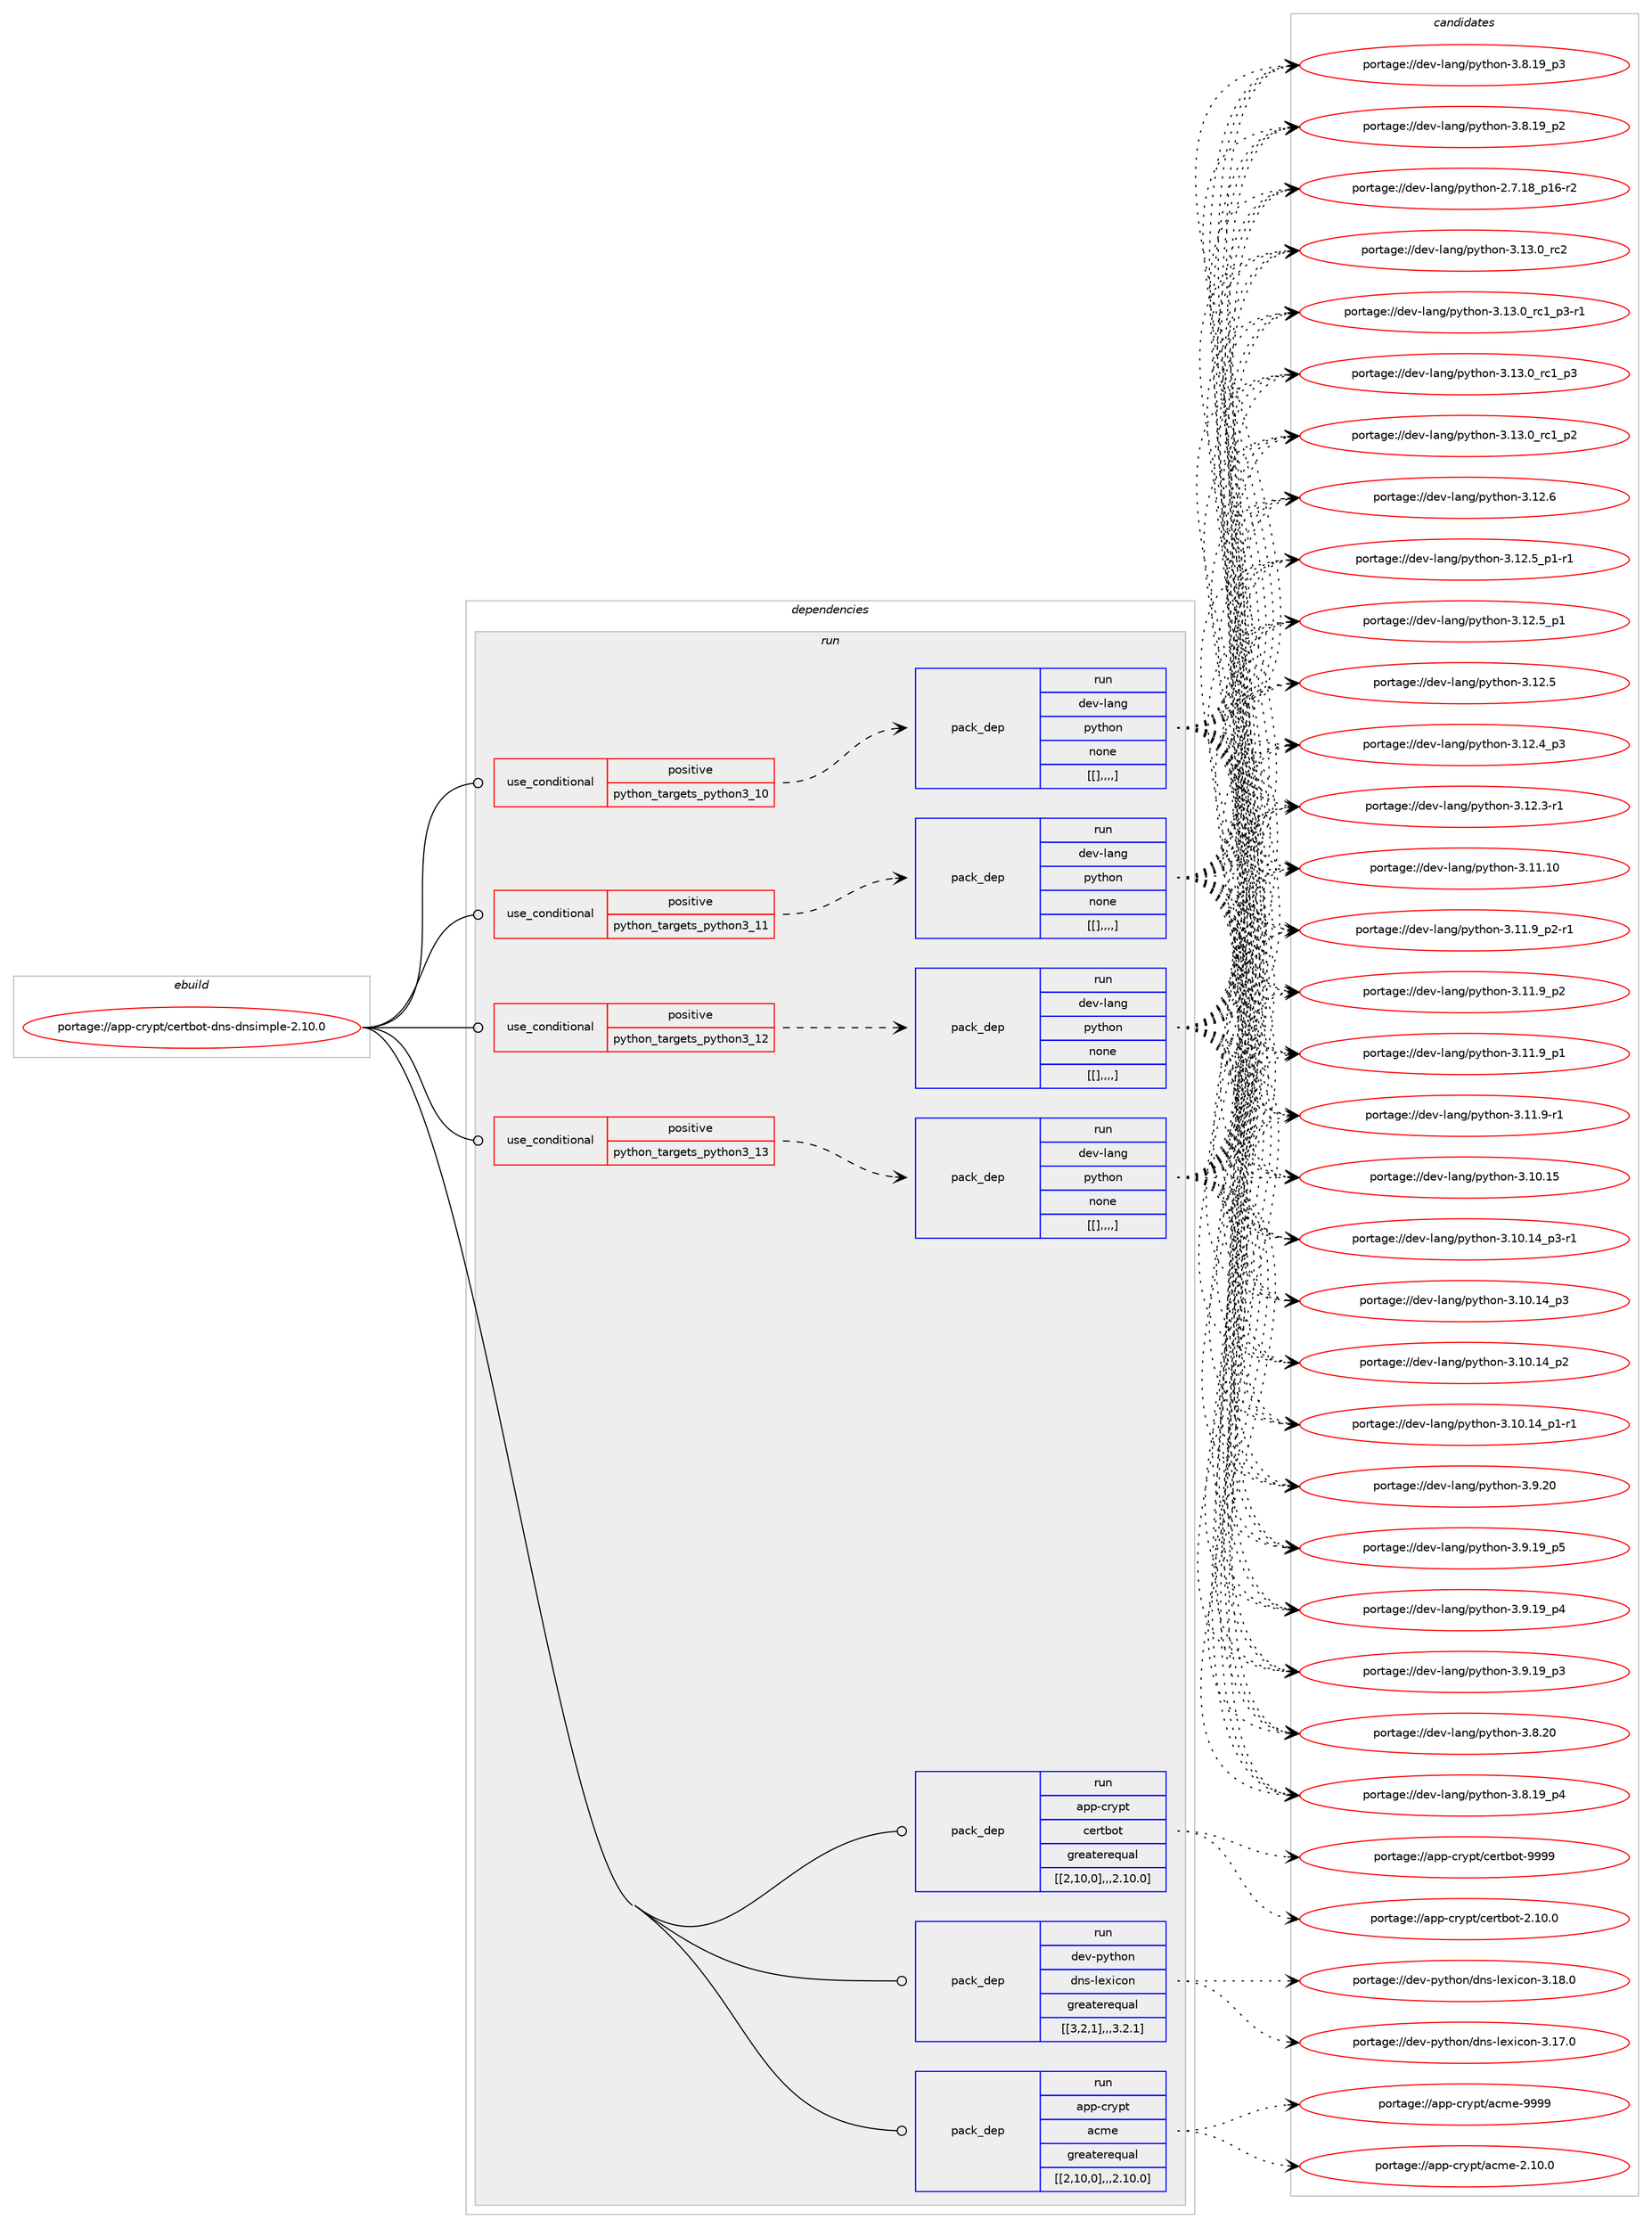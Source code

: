 digraph prolog {

# *************
# Graph options
# *************

newrank=true;
concentrate=true;
compound=true;
graph [rankdir=LR,fontname=Helvetica,fontsize=10,ranksep=1.5];#, ranksep=2.5, nodesep=0.2];
edge  [arrowhead=vee];
node  [fontname=Helvetica,fontsize=10];

# **********
# The ebuild
# **********

subgraph cluster_leftcol {
color=gray;
label=<<i>ebuild</i>>;
id [label="portage://app-crypt/certbot-dns-dnsimple-2.10.0", color=red, width=4, href="../app-crypt/certbot-dns-dnsimple-2.10.0.svg"];
}

# ****************
# The dependencies
# ****************

subgraph cluster_midcol {
color=gray;
label=<<i>dependencies</i>>;
subgraph cluster_compile {
fillcolor="#eeeeee";
style=filled;
label=<<i>compile</i>>;
}
subgraph cluster_compileandrun {
fillcolor="#eeeeee";
style=filled;
label=<<i>compile and run</i>>;
}
subgraph cluster_run {
fillcolor="#eeeeee";
style=filled;
label=<<i>run</i>>;
subgraph cond3507 {
dependency12830 [label=<<TABLE BORDER="0" CELLBORDER="1" CELLSPACING="0" CELLPADDING="4"><TR><TD ROWSPAN="3" CELLPADDING="10">use_conditional</TD></TR><TR><TD>positive</TD></TR><TR><TD>python_targets_python3_10</TD></TR></TABLE>>, shape=none, color=red];
subgraph pack9253 {
dependency12831 [label=<<TABLE BORDER="0" CELLBORDER="1" CELLSPACING="0" CELLPADDING="4" WIDTH="220"><TR><TD ROWSPAN="6" CELLPADDING="30">pack_dep</TD></TR><TR><TD WIDTH="110">run</TD></TR><TR><TD>dev-lang</TD></TR><TR><TD>python</TD></TR><TR><TD>none</TD></TR><TR><TD>[[],,,,]</TD></TR></TABLE>>, shape=none, color=blue];
}
dependency12830:e -> dependency12831:w [weight=20,style="dashed",arrowhead="vee"];
}
id:e -> dependency12830:w [weight=20,style="solid",arrowhead="odot"];
subgraph cond3508 {
dependency12832 [label=<<TABLE BORDER="0" CELLBORDER="1" CELLSPACING="0" CELLPADDING="4"><TR><TD ROWSPAN="3" CELLPADDING="10">use_conditional</TD></TR><TR><TD>positive</TD></TR><TR><TD>python_targets_python3_11</TD></TR></TABLE>>, shape=none, color=red];
subgraph pack9254 {
dependency12833 [label=<<TABLE BORDER="0" CELLBORDER="1" CELLSPACING="0" CELLPADDING="4" WIDTH="220"><TR><TD ROWSPAN="6" CELLPADDING="30">pack_dep</TD></TR><TR><TD WIDTH="110">run</TD></TR><TR><TD>dev-lang</TD></TR><TR><TD>python</TD></TR><TR><TD>none</TD></TR><TR><TD>[[],,,,]</TD></TR></TABLE>>, shape=none, color=blue];
}
dependency12832:e -> dependency12833:w [weight=20,style="dashed",arrowhead="vee"];
}
id:e -> dependency12832:w [weight=20,style="solid",arrowhead="odot"];
subgraph cond3509 {
dependency12834 [label=<<TABLE BORDER="0" CELLBORDER="1" CELLSPACING="0" CELLPADDING="4"><TR><TD ROWSPAN="3" CELLPADDING="10">use_conditional</TD></TR><TR><TD>positive</TD></TR><TR><TD>python_targets_python3_12</TD></TR></TABLE>>, shape=none, color=red];
subgraph pack9255 {
dependency12835 [label=<<TABLE BORDER="0" CELLBORDER="1" CELLSPACING="0" CELLPADDING="4" WIDTH="220"><TR><TD ROWSPAN="6" CELLPADDING="30">pack_dep</TD></TR><TR><TD WIDTH="110">run</TD></TR><TR><TD>dev-lang</TD></TR><TR><TD>python</TD></TR><TR><TD>none</TD></TR><TR><TD>[[],,,,]</TD></TR></TABLE>>, shape=none, color=blue];
}
dependency12834:e -> dependency12835:w [weight=20,style="dashed",arrowhead="vee"];
}
id:e -> dependency12834:w [weight=20,style="solid",arrowhead="odot"];
subgraph cond3510 {
dependency12836 [label=<<TABLE BORDER="0" CELLBORDER="1" CELLSPACING="0" CELLPADDING="4"><TR><TD ROWSPAN="3" CELLPADDING="10">use_conditional</TD></TR><TR><TD>positive</TD></TR><TR><TD>python_targets_python3_13</TD></TR></TABLE>>, shape=none, color=red];
subgraph pack9256 {
dependency12837 [label=<<TABLE BORDER="0" CELLBORDER="1" CELLSPACING="0" CELLPADDING="4" WIDTH="220"><TR><TD ROWSPAN="6" CELLPADDING="30">pack_dep</TD></TR><TR><TD WIDTH="110">run</TD></TR><TR><TD>dev-lang</TD></TR><TR><TD>python</TD></TR><TR><TD>none</TD></TR><TR><TD>[[],,,,]</TD></TR></TABLE>>, shape=none, color=blue];
}
dependency12836:e -> dependency12837:w [weight=20,style="dashed",arrowhead="vee"];
}
id:e -> dependency12836:w [weight=20,style="solid",arrowhead="odot"];
subgraph pack9257 {
dependency12838 [label=<<TABLE BORDER="0" CELLBORDER="1" CELLSPACING="0" CELLPADDING="4" WIDTH="220"><TR><TD ROWSPAN="6" CELLPADDING="30">pack_dep</TD></TR><TR><TD WIDTH="110">run</TD></TR><TR><TD>app-crypt</TD></TR><TR><TD>acme</TD></TR><TR><TD>greaterequal</TD></TR><TR><TD>[[2,10,0],,,2.10.0]</TD></TR></TABLE>>, shape=none, color=blue];
}
id:e -> dependency12838:w [weight=20,style="solid",arrowhead="odot"];
subgraph pack9258 {
dependency12839 [label=<<TABLE BORDER="0" CELLBORDER="1" CELLSPACING="0" CELLPADDING="4" WIDTH="220"><TR><TD ROWSPAN="6" CELLPADDING="30">pack_dep</TD></TR><TR><TD WIDTH="110">run</TD></TR><TR><TD>app-crypt</TD></TR><TR><TD>certbot</TD></TR><TR><TD>greaterequal</TD></TR><TR><TD>[[2,10,0],,,2.10.0]</TD></TR></TABLE>>, shape=none, color=blue];
}
id:e -> dependency12839:w [weight=20,style="solid",arrowhead="odot"];
subgraph pack9259 {
dependency12840 [label=<<TABLE BORDER="0" CELLBORDER="1" CELLSPACING="0" CELLPADDING="4" WIDTH="220"><TR><TD ROWSPAN="6" CELLPADDING="30">pack_dep</TD></TR><TR><TD WIDTH="110">run</TD></TR><TR><TD>dev-python</TD></TR><TR><TD>dns-lexicon</TD></TR><TR><TD>greaterequal</TD></TR><TR><TD>[[3,2,1],,,3.2.1]</TD></TR></TABLE>>, shape=none, color=blue];
}
id:e -> dependency12840:w [weight=20,style="solid",arrowhead="odot"];
}
}

# **************
# The candidates
# **************

subgraph cluster_choices {
rank=same;
color=gray;
label=<<i>candidates</i>>;

subgraph choice9253 {
color=black;
nodesep=1;
choice10010111845108971101034711212111610411111045514649514648951149950 [label="portage://dev-lang/python-3.13.0_rc2", color=red, width=4,href="../dev-lang/python-3.13.0_rc2.svg"];
choice1001011184510897110103471121211161041111104551464951464895114994995112514511449 [label="portage://dev-lang/python-3.13.0_rc1_p3-r1", color=red, width=4,href="../dev-lang/python-3.13.0_rc1_p3-r1.svg"];
choice100101118451089711010347112121116104111110455146495146489511499499511251 [label="portage://dev-lang/python-3.13.0_rc1_p3", color=red, width=4,href="../dev-lang/python-3.13.0_rc1_p3.svg"];
choice100101118451089711010347112121116104111110455146495146489511499499511250 [label="portage://dev-lang/python-3.13.0_rc1_p2", color=red, width=4,href="../dev-lang/python-3.13.0_rc1_p2.svg"];
choice10010111845108971101034711212111610411111045514649504654 [label="portage://dev-lang/python-3.12.6", color=red, width=4,href="../dev-lang/python-3.12.6.svg"];
choice1001011184510897110103471121211161041111104551464950465395112494511449 [label="portage://dev-lang/python-3.12.5_p1-r1", color=red, width=4,href="../dev-lang/python-3.12.5_p1-r1.svg"];
choice100101118451089711010347112121116104111110455146495046539511249 [label="portage://dev-lang/python-3.12.5_p1", color=red, width=4,href="../dev-lang/python-3.12.5_p1.svg"];
choice10010111845108971101034711212111610411111045514649504653 [label="portage://dev-lang/python-3.12.5", color=red, width=4,href="../dev-lang/python-3.12.5.svg"];
choice100101118451089711010347112121116104111110455146495046529511251 [label="portage://dev-lang/python-3.12.4_p3", color=red, width=4,href="../dev-lang/python-3.12.4_p3.svg"];
choice100101118451089711010347112121116104111110455146495046514511449 [label="portage://dev-lang/python-3.12.3-r1", color=red, width=4,href="../dev-lang/python-3.12.3-r1.svg"];
choice1001011184510897110103471121211161041111104551464949464948 [label="portage://dev-lang/python-3.11.10", color=red, width=4,href="../dev-lang/python-3.11.10.svg"];
choice1001011184510897110103471121211161041111104551464949465795112504511449 [label="portage://dev-lang/python-3.11.9_p2-r1", color=red, width=4,href="../dev-lang/python-3.11.9_p2-r1.svg"];
choice100101118451089711010347112121116104111110455146494946579511250 [label="portage://dev-lang/python-3.11.9_p2", color=red, width=4,href="../dev-lang/python-3.11.9_p2.svg"];
choice100101118451089711010347112121116104111110455146494946579511249 [label="portage://dev-lang/python-3.11.9_p1", color=red, width=4,href="../dev-lang/python-3.11.9_p1.svg"];
choice100101118451089711010347112121116104111110455146494946574511449 [label="portage://dev-lang/python-3.11.9-r1", color=red, width=4,href="../dev-lang/python-3.11.9-r1.svg"];
choice1001011184510897110103471121211161041111104551464948464953 [label="portage://dev-lang/python-3.10.15", color=red, width=4,href="../dev-lang/python-3.10.15.svg"];
choice100101118451089711010347112121116104111110455146494846495295112514511449 [label="portage://dev-lang/python-3.10.14_p3-r1", color=red, width=4,href="../dev-lang/python-3.10.14_p3-r1.svg"];
choice10010111845108971101034711212111610411111045514649484649529511251 [label="portage://dev-lang/python-3.10.14_p3", color=red, width=4,href="../dev-lang/python-3.10.14_p3.svg"];
choice10010111845108971101034711212111610411111045514649484649529511250 [label="portage://dev-lang/python-3.10.14_p2", color=red, width=4,href="../dev-lang/python-3.10.14_p2.svg"];
choice100101118451089711010347112121116104111110455146494846495295112494511449 [label="portage://dev-lang/python-3.10.14_p1-r1", color=red, width=4,href="../dev-lang/python-3.10.14_p1-r1.svg"];
choice10010111845108971101034711212111610411111045514657465048 [label="portage://dev-lang/python-3.9.20", color=red, width=4,href="../dev-lang/python-3.9.20.svg"];
choice100101118451089711010347112121116104111110455146574649579511253 [label="portage://dev-lang/python-3.9.19_p5", color=red, width=4,href="../dev-lang/python-3.9.19_p5.svg"];
choice100101118451089711010347112121116104111110455146574649579511252 [label="portage://dev-lang/python-3.9.19_p4", color=red, width=4,href="../dev-lang/python-3.9.19_p4.svg"];
choice100101118451089711010347112121116104111110455146574649579511251 [label="portage://dev-lang/python-3.9.19_p3", color=red, width=4,href="../dev-lang/python-3.9.19_p3.svg"];
choice10010111845108971101034711212111610411111045514656465048 [label="portage://dev-lang/python-3.8.20", color=red, width=4,href="../dev-lang/python-3.8.20.svg"];
choice100101118451089711010347112121116104111110455146564649579511252 [label="portage://dev-lang/python-3.8.19_p4", color=red, width=4,href="../dev-lang/python-3.8.19_p4.svg"];
choice100101118451089711010347112121116104111110455146564649579511251 [label="portage://dev-lang/python-3.8.19_p3", color=red, width=4,href="../dev-lang/python-3.8.19_p3.svg"];
choice100101118451089711010347112121116104111110455146564649579511250 [label="portage://dev-lang/python-3.8.19_p2", color=red, width=4,href="../dev-lang/python-3.8.19_p2.svg"];
choice100101118451089711010347112121116104111110455046554649569511249544511450 [label="portage://dev-lang/python-2.7.18_p16-r2", color=red, width=4,href="../dev-lang/python-2.7.18_p16-r2.svg"];
dependency12831:e -> choice10010111845108971101034711212111610411111045514649514648951149950:w [style=dotted,weight="100"];
dependency12831:e -> choice1001011184510897110103471121211161041111104551464951464895114994995112514511449:w [style=dotted,weight="100"];
dependency12831:e -> choice100101118451089711010347112121116104111110455146495146489511499499511251:w [style=dotted,weight="100"];
dependency12831:e -> choice100101118451089711010347112121116104111110455146495146489511499499511250:w [style=dotted,weight="100"];
dependency12831:e -> choice10010111845108971101034711212111610411111045514649504654:w [style=dotted,weight="100"];
dependency12831:e -> choice1001011184510897110103471121211161041111104551464950465395112494511449:w [style=dotted,weight="100"];
dependency12831:e -> choice100101118451089711010347112121116104111110455146495046539511249:w [style=dotted,weight="100"];
dependency12831:e -> choice10010111845108971101034711212111610411111045514649504653:w [style=dotted,weight="100"];
dependency12831:e -> choice100101118451089711010347112121116104111110455146495046529511251:w [style=dotted,weight="100"];
dependency12831:e -> choice100101118451089711010347112121116104111110455146495046514511449:w [style=dotted,weight="100"];
dependency12831:e -> choice1001011184510897110103471121211161041111104551464949464948:w [style=dotted,weight="100"];
dependency12831:e -> choice1001011184510897110103471121211161041111104551464949465795112504511449:w [style=dotted,weight="100"];
dependency12831:e -> choice100101118451089711010347112121116104111110455146494946579511250:w [style=dotted,weight="100"];
dependency12831:e -> choice100101118451089711010347112121116104111110455146494946579511249:w [style=dotted,weight="100"];
dependency12831:e -> choice100101118451089711010347112121116104111110455146494946574511449:w [style=dotted,weight="100"];
dependency12831:e -> choice1001011184510897110103471121211161041111104551464948464953:w [style=dotted,weight="100"];
dependency12831:e -> choice100101118451089711010347112121116104111110455146494846495295112514511449:w [style=dotted,weight="100"];
dependency12831:e -> choice10010111845108971101034711212111610411111045514649484649529511251:w [style=dotted,weight="100"];
dependency12831:e -> choice10010111845108971101034711212111610411111045514649484649529511250:w [style=dotted,weight="100"];
dependency12831:e -> choice100101118451089711010347112121116104111110455146494846495295112494511449:w [style=dotted,weight="100"];
dependency12831:e -> choice10010111845108971101034711212111610411111045514657465048:w [style=dotted,weight="100"];
dependency12831:e -> choice100101118451089711010347112121116104111110455146574649579511253:w [style=dotted,weight="100"];
dependency12831:e -> choice100101118451089711010347112121116104111110455146574649579511252:w [style=dotted,weight="100"];
dependency12831:e -> choice100101118451089711010347112121116104111110455146574649579511251:w [style=dotted,weight="100"];
dependency12831:e -> choice10010111845108971101034711212111610411111045514656465048:w [style=dotted,weight="100"];
dependency12831:e -> choice100101118451089711010347112121116104111110455146564649579511252:w [style=dotted,weight="100"];
dependency12831:e -> choice100101118451089711010347112121116104111110455146564649579511251:w [style=dotted,weight="100"];
dependency12831:e -> choice100101118451089711010347112121116104111110455146564649579511250:w [style=dotted,weight="100"];
dependency12831:e -> choice100101118451089711010347112121116104111110455046554649569511249544511450:w [style=dotted,weight="100"];
}
subgraph choice9254 {
color=black;
nodesep=1;
choice10010111845108971101034711212111610411111045514649514648951149950 [label="portage://dev-lang/python-3.13.0_rc2", color=red, width=4,href="../dev-lang/python-3.13.0_rc2.svg"];
choice1001011184510897110103471121211161041111104551464951464895114994995112514511449 [label="portage://dev-lang/python-3.13.0_rc1_p3-r1", color=red, width=4,href="../dev-lang/python-3.13.0_rc1_p3-r1.svg"];
choice100101118451089711010347112121116104111110455146495146489511499499511251 [label="portage://dev-lang/python-3.13.0_rc1_p3", color=red, width=4,href="../dev-lang/python-3.13.0_rc1_p3.svg"];
choice100101118451089711010347112121116104111110455146495146489511499499511250 [label="portage://dev-lang/python-3.13.0_rc1_p2", color=red, width=4,href="../dev-lang/python-3.13.0_rc1_p2.svg"];
choice10010111845108971101034711212111610411111045514649504654 [label="portage://dev-lang/python-3.12.6", color=red, width=4,href="../dev-lang/python-3.12.6.svg"];
choice1001011184510897110103471121211161041111104551464950465395112494511449 [label="portage://dev-lang/python-3.12.5_p1-r1", color=red, width=4,href="../dev-lang/python-3.12.5_p1-r1.svg"];
choice100101118451089711010347112121116104111110455146495046539511249 [label="portage://dev-lang/python-3.12.5_p1", color=red, width=4,href="../dev-lang/python-3.12.5_p1.svg"];
choice10010111845108971101034711212111610411111045514649504653 [label="portage://dev-lang/python-3.12.5", color=red, width=4,href="../dev-lang/python-3.12.5.svg"];
choice100101118451089711010347112121116104111110455146495046529511251 [label="portage://dev-lang/python-3.12.4_p3", color=red, width=4,href="../dev-lang/python-3.12.4_p3.svg"];
choice100101118451089711010347112121116104111110455146495046514511449 [label="portage://dev-lang/python-3.12.3-r1", color=red, width=4,href="../dev-lang/python-3.12.3-r1.svg"];
choice1001011184510897110103471121211161041111104551464949464948 [label="portage://dev-lang/python-3.11.10", color=red, width=4,href="../dev-lang/python-3.11.10.svg"];
choice1001011184510897110103471121211161041111104551464949465795112504511449 [label="portage://dev-lang/python-3.11.9_p2-r1", color=red, width=4,href="../dev-lang/python-3.11.9_p2-r1.svg"];
choice100101118451089711010347112121116104111110455146494946579511250 [label="portage://dev-lang/python-3.11.9_p2", color=red, width=4,href="../dev-lang/python-3.11.9_p2.svg"];
choice100101118451089711010347112121116104111110455146494946579511249 [label="portage://dev-lang/python-3.11.9_p1", color=red, width=4,href="../dev-lang/python-3.11.9_p1.svg"];
choice100101118451089711010347112121116104111110455146494946574511449 [label="portage://dev-lang/python-3.11.9-r1", color=red, width=4,href="../dev-lang/python-3.11.9-r1.svg"];
choice1001011184510897110103471121211161041111104551464948464953 [label="portage://dev-lang/python-3.10.15", color=red, width=4,href="../dev-lang/python-3.10.15.svg"];
choice100101118451089711010347112121116104111110455146494846495295112514511449 [label="portage://dev-lang/python-3.10.14_p3-r1", color=red, width=4,href="../dev-lang/python-3.10.14_p3-r1.svg"];
choice10010111845108971101034711212111610411111045514649484649529511251 [label="portage://dev-lang/python-3.10.14_p3", color=red, width=4,href="../dev-lang/python-3.10.14_p3.svg"];
choice10010111845108971101034711212111610411111045514649484649529511250 [label="portage://dev-lang/python-3.10.14_p2", color=red, width=4,href="../dev-lang/python-3.10.14_p2.svg"];
choice100101118451089711010347112121116104111110455146494846495295112494511449 [label="portage://dev-lang/python-3.10.14_p1-r1", color=red, width=4,href="../dev-lang/python-3.10.14_p1-r1.svg"];
choice10010111845108971101034711212111610411111045514657465048 [label="portage://dev-lang/python-3.9.20", color=red, width=4,href="../dev-lang/python-3.9.20.svg"];
choice100101118451089711010347112121116104111110455146574649579511253 [label="portage://dev-lang/python-3.9.19_p5", color=red, width=4,href="../dev-lang/python-3.9.19_p5.svg"];
choice100101118451089711010347112121116104111110455146574649579511252 [label="portage://dev-lang/python-3.9.19_p4", color=red, width=4,href="../dev-lang/python-3.9.19_p4.svg"];
choice100101118451089711010347112121116104111110455146574649579511251 [label="portage://dev-lang/python-3.9.19_p3", color=red, width=4,href="../dev-lang/python-3.9.19_p3.svg"];
choice10010111845108971101034711212111610411111045514656465048 [label="portage://dev-lang/python-3.8.20", color=red, width=4,href="../dev-lang/python-3.8.20.svg"];
choice100101118451089711010347112121116104111110455146564649579511252 [label="portage://dev-lang/python-3.8.19_p4", color=red, width=4,href="../dev-lang/python-3.8.19_p4.svg"];
choice100101118451089711010347112121116104111110455146564649579511251 [label="portage://dev-lang/python-3.8.19_p3", color=red, width=4,href="../dev-lang/python-3.8.19_p3.svg"];
choice100101118451089711010347112121116104111110455146564649579511250 [label="portage://dev-lang/python-3.8.19_p2", color=red, width=4,href="../dev-lang/python-3.8.19_p2.svg"];
choice100101118451089711010347112121116104111110455046554649569511249544511450 [label="portage://dev-lang/python-2.7.18_p16-r2", color=red, width=4,href="../dev-lang/python-2.7.18_p16-r2.svg"];
dependency12833:e -> choice10010111845108971101034711212111610411111045514649514648951149950:w [style=dotted,weight="100"];
dependency12833:e -> choice1001011184510897110103471121211161041111104551464951464895114994995112514511449:w [style=dotted,weight="100"];
dependency12833:e -> choice100101118451089711010347112121116104111110455146495146489511499499511251:w [style=dotted,weight="100"];
dependency12833:e -> choice100101118451089711010347112121116104111110455146495146489511499499511250:w [style=dotted,weight="100"];
dependency12833:e -> choice10010111845108971101034711212111610411111045514649504654:w [style=dotted,weight="100"];
dependency12833:e -> choice1001011184510897110103471121211161041111104551464950465395112494511449:w [style=dotted,weight="100"];
dependency12833:e -> choice100101118451089711010347112121116104111110455146495046539511249:w [style=dotted,weight="100"];
dependency12833:e -> choice10010111845108971101034711212111610411111045514649504653:w [style=dotted,weight="100"];
dependency12833:e -> choice100101118451089711010347112121116104111110455146495046529511251:w [style=dotted,weight="100"];
dependency12833:e -> choice100101118451089711010347112121116104111110455146495046514511449:w [style=dotted,weight="100"];
dependency12833:e -> choice1001011184510897110103471121211161041111104551464949464948:w [style=dotted,weight="100"];
dependency12833:e -> choice1001011184510897110103471121211161041111104551464949465795112504511449:w [style=dotted,weight="100"];
dependency12833:e -> choice100101118451089711010347112121116104111110455146494946579511250:w [style=dotted,weight="100"];
dependency12833:e -> choice100101118451089711010347112121116104111110455146494946579511249:w [style=dotted,weight="100"];
dependency12833:e -> choice100101118451089711010347112121116104111110455146494946574511449:w [style=dotted,weight="100"];
dependency12833:e -> choice1001011184510897110103471121211161041111104551464948464953:w [style=dotted,weight="100"];
dependency12833:e -> choice100101118451089711010347112121116104111110455146494846495295112514511449:w [style=dotted,weight="100"];
dependency12833:e -> choice10010111845108971101034711212111610411111045514649484649529511251:w [style=dotted,weight="100"];
dependency12833:e -> choice10010111845108971101034711212111610411111045514649484649529511250:w [style=dotted,weight="100"];
dependency12833:e -> choice100101118451089711010347112121116104111110455146494846495295112494511449:w [style=dotted,weight="100"];
dependency12833:e -> choice10010111845108971101034711212111610411111045514657465048:w [style=dotted,weight="100"];
dependency12833:e -> choice100101118451089711010347112121116104111110455146574649579511253:w [style=dotted,weight="100"];
dependency12833:e -> choice100101118451089711010347112121116104111110455146574649579511252:w [style=dotted,weight="100"];
dependency12833:e -> choice100101118451089711010347112121116104111110455146574649579511251:w [style=dotted,weight="100"];
dependency12833:e -> choice10010111845108971101034711212111610411111045514656465048:w [style=dotted,weight="100"];
dependency12833:e -> choice100101118451089711010347112121116104111110455146564649579511252:w [style=dotted,weight="100"];
dependency12833:e -> choice100101118451089711010347112121116104111110455146564649579511251:w [style=dotted,weight="100"];
dependency12833:e -> choice100101118451089711010347112121116104111110455146564649579511250:w [style=dotted,weight="100"];
dependency12833:e -> choice100101118451089711010347112121116104111110455046554649569511249544511450:w [style=dotted,weight="100"];
}
subgraph choice9255 {
color=black;
nodesep=1;
choice10010111845108971101034711212111610411111045514649514648951149950 [label="portage://dev-lang/python-3.13.0_rc2", color=red, width=4,href="../dev-lang/python-3.13.0_rc2.svg"];
choice1001011184510897110103471121211161041111104551464951464895114994995112514511449 [label="portage://dev-lang/python-3.13.0_rc1_p3-r1", color=red, width=4,href="../dev-lang/python-3.13.0_rc1_p3-r1.svg"];
choice100101118451089711010347112121116104111110455146495146489511499499511251 [label="portage://dev-lang/python-3.13.0_rc1_p3", color=red, width=4,href="../dev-lang/python-3.13.0_rc1_p3.svg"];
choice100101118451089711010347112121116104111110455146495146489511499499511250 [label="portage://dev-lang/python-3.13.0_rc1_p2", color=red, width=4,href="../dev-lang/python-3.13.0_rc1_p2.svg"];
choice10010111845108971101034711212111610411111045514649504654 [label="portage://dev-lang/python-3.12.6", color=red, width=4,href="../dev-lang/python-3.12.6.svg"];
choice1001011184510897110103471121211161041111104551464950465395112494511449 [label="portage://dev-lang/python-3.12.5_p1-r1", color=red, width=4,href="../dev-lang/python-3.12.5_p1-r1.svg"];
choice100101118451089711010347112121116104111110455146495046539511249 [label="portage://dev-lang/python-3.12.5_p1", color=red, width=4,href="../dev-lang/python-3.12.5_p1.svg"];
choice10010111845108971101034711212111610411111045514649504653 [label="portage://dev-lang/python-3.12.5", color=red, width=4,href="../dev-lang/python-3.12.5.svg"];
choice100101118451089711010347112121116104111110455146495046529511251 [label="portage://dev-lang/python-3.12.4_p3", color=red, width=4,href="../dev-lang/python-3.12.4_p3.svg"];
choice100101118451089711010347112121116104111110455146495046514511449 [label="portage://dev-lang/python-3.12.3-r1", color=red, width=4,href="../dev-lang/python-3.12.3-r1.svg"];
choice1001011184510897110103471121211161041111104551464949464948 [label="portage://dev-lang/python-3.11.10", color=red, width=4,href="../dev-lang/python-3.11.10.svg"];
choice1001011184510897110103471121211161041111104551464949465795112504511449 [label="portage://dev-lang/python-3.11.9_p2-r1", color=red, width=4,href="../dev-lang/python-3.11.9_p2-r1.svg"];
choice100101118451089711010347112121116104111110455146494946579511250 [label="portage://dev-lang/python-3.11.9_p2", color=red, width=4,href="../dev-lang/python-3.11.9_p2.svg"];
choice100101118451089711010347112121116104111110455146494946579511249 [label="portage://dev-lang/python-3.11.9_p1", color=red, width=4,href="../dev-lang/python-3.11.9_p1.svg"];
choice100101118451089711010347112121116104111110455146494946574511449 [label="portage://dev-lang/python-3.11.9-r1", color=red, width=4,href="../dev-lang/python-3.11.9-r1.svg"];
choice1001011184510897110103471121211161041111104551464948464953 [label="portage://dev-lang/python-3.10.15", color=red, width=4,href="../dev-lang/python-3.10.15.svg"];
choice100101118451089711010347112121116104111110455146494846495295112514511449 [label="portage://dev-lang/python-3.10.14_p3-r1", color=red, width=4,href="../dev-lang/python-3.10.14_p3-r1.svg"];
choice10010111845108971101034711212111610411111045514649484649529511251 [label="portage://dev-lang/python-3.10.14_p3", color=red, width=4,href="../dev-lang/python-3.10.14_p3.svg"];
choice10010111845108971101034711212111610411111045514649484649529511250 [label="portage://dev-lang/python-3.10.14_p2", color=red, width=4,href="../dev-lang/python-3.10.14_p2.svg"];
choice100101118451089711010347112121116104111110455146494846495295112494511449 [label="portage://dev-lang/python-3.10.14_p1-r1", color=red, width=4,href="../dev-lang/python-3.10.14_p1-r1.svg"];
choice10010111845108971101034711212111610411111045514657465048 [label="portage://dev-lang/python-3.9.20", color=red, width=4,href="../dev-lang/python-3.9.20.svg"];
choice100101118451089711010347112121116104111110455146574649579511253 [label="portage://dev-lang/python-3.9.19_p5", color=red, width=4,href="../dev-lang/python-3.9.19_p5.svg"];
choice100101118451089711010347112121116104111110455146574649579511252 [label="portage://dev-lang/python-3.9.19_p4", color=red, width=4,href="../dev-lang/python-3.9.19_p4.svg"];
choice100101118451089711010347112121116104111110455146574649579511251 [label="portage://dev-lang/python-3.9.19_p3", color=red, width=4,href="../dev-lang/python-3.9.19_p3.svg"];
choice10010111845108971101034711212111610411111045514656465048 [label="portage://dev-lang/python-3.8.20", color=red, width=4,href="../dev-lang/python-3.8.20.svg"];
choice100101118451089711010347112121116104111110455146564649579511252 [label="portage://dev-lang/python-3.8.19_p4", color=red, width=4,href="../dev-lang/python-3.8.19_p4.svg"];
choice100101118451089711010347112121116104111110455146564649579511251 [label="portage://dev-lang/python-3.8.19_p3", color=red, width=4,href="../dev-lang/python-3.8.19_p3.svg"];
choice100101118451089711010347112121116104111110455146564649579511250 [label="portage://dev-lang/python-3.8.19_p2", color=red, width=4,href="../dev-lang/python-3.8.19_p2.svg"];
choice100101118451089711010347112121116104111110455046554649569511249544511450 [label="portage://dev-lang/python-2.7.18_p16-r2", color=red, width=4,href="../dev-lang/python-2.7.18_p16-r2.svg"];
dependency12835:e -> choice10010111845108971101034711212111610411111045514649514648951149950:w [style=dotted,weight="100"];
dependency12835:e -> choice1001011184510897110103471121211161041111104551464951464895114994995112514511449:w [style=dotted,weight="100"];
dependency12835:e -> choice100101118451089711010347112121116104111110455146495146489511499499511251:w [style=dotted,weight="100"];
dependency12835:e -> choice100101118451089711010347112121116104111110455146495146489511499499511250:w [style=dotted,weight="100"];
dependency12835:e -> choice10010111845108971101034711212111610411111045514649504654:w [style=dotted,weight="100"];
dependency12835:e -> choice1001011184510897110103471121211161041111104551464950465395112494511449:w [style=dotted,weight="100"];
dependency12835:e -> choice100101118451089711010347112121116104111110455146495046539511249:w [style=dotted,weight="100"];
dependency12835:e -> choice10010111845108971101034711212111610411111045514649504653:w [style=dotted,weight="100"];
dependency12835:e -> choice100101118451089711010347112121116104111110455146495046529511251:w [style=dotted,weight="100"];
dependency12835:e -> choice100101118451089711010347112121116104111110455146495046514511449:w [style=dotted,weight="100"];
dependency12835:e -> choice1001011184510897110103471121211161041111104551464949464948:w [style=dotted,weight="100"];
dependency12835:e -> choice1001011184510897110103471121211161041111104551464949465795112504511449:w [style=dotted,weight="100"];
dependency12835:e -> choice100101118451089711010347112121116104111110455146494946579511250:w [style=dotted,weight="100"];
dependency12835:e -> choice100101118451089711010347112121116104111110455146494946579511249:w [style=dotted,weight="100"];
dependency12835:e -> choice100101118451089711010347112121116104111110455146494946574511449:w [style=dotted,weight="100"];
dependency12835:e -> choice1001011184510897110103471121211161041111104551464948464953:w [style=dotted,weight="100"];
dependency12835:e -> choice100101118451089711010347112121116104111110455146494846495295112514511449:w [style=dotted,weight="100"];
dependency12835:e -> choice10010111845108971101034711212111610411111045514649484649529511251:w [style=dotted,weight="100"];
dependency12835:e -> choice10010111845108971101034711212111610411111045514649484649529511250:w [style=dotted,weight="100"];
dependency12835:e -> choice100101118451089711010347112121116104111110455146494846495295112494511449:w [style=dotted,weight="100"];
dependency12835:e -> choice10010111845108971101034711212111610411111045514657465048:w [style=dotted,weight="100"];
dependency12835:e -> choice100101118451089711010347112121116104111110455146574649579511253:w [style=dotted,weight="100"];
dependency12835:e -> choice100101118451089711010347112121116104111110455146574649579511252:w [style=dotted,weight="100"];
dependency12835:e -> choice100101118451089711010347112121116104111110455146574649579511251:w [style=dotted,weight="100"];
dependency12835:e -> choice10010111845108971101034711212111610411111045514656465048:w [style=dotted,weight="100"];
dependency12835:e -> choice100101118451089711010347112121116104111110455146564649579511252:w [style=dotted,weight="100"];
dependency12835:e -> choice100101118451089711010347112121116104111110455146564649579511251:w [style=dotted,weight="100"];
dependency12835:e -> choice100101118451089711010347112121116104111110455146564649579511250:w [style=dotted,weight="100"];
dependency12835:e -> choice100101118451089711010347112121116104111110455046554649569511249544511450:w [style=dotted,weight="100"];
}
subgraph choice9256 {
color=black;
nodesep=1;
choice10010111845108971101034711212111610411111045514649514648951149950 [label="portage://dev-lang/python-3.13.0_rc2", color=red, width=4,href="../dev-lang/python-3.13.0_rc2.svg"];
choice1001011184510897110103471121211161041111104551464951464895114994995112514511449 [label="portage://dev-lang/python-3.13.0_rc1_p3-r1", color=red, width=4,href="../dev-lang/python-3.13.0_rc1_p3-r1.svg"];
choice100101118451089711010347112121116104111110455146495146489511499499511251 [label="portage://dev-lang/python-3.13.0_rc1_p3", color=red, width=4,href="../dev-lang/python-3.13.0_rc1_p3.svg"];
choice100101118451089711010347112121116104111110455146495146489511499499511250 [label="portage://dev-lang/python-3.13.0_rc1_p2", color=red, width=4,href="../dev-lang/python-3.13.0_rc1_p2.svg"];
choice10010111845108971101034711212111610411111045514649504654 [label="portage://dev-lang/python-3.12.6", color=red, width=4,href="../dev-lang/python-3.12.6.svg"];
choice1001011184510897110103471121211161041111104551464950465395112494511449 [label="portage://dev-lang/python-3.12.5_p1-r1", color=red, width=4,href="../dev-lang/python-3.12.5_p1-r1.svg"];
choice100101118451089711010347112121116104111110455146495046539511249 [label="portage://dev-lang/python-3.12.5_p1", color=red, width=4,href="../dev-lang/python-3.12.5_p1.svg"];
choice10010111845108971101034711212111610411111045514649504653 [label="portage://dev-lang/python-3.12.5", color=red, width=4,href="../dev-lang/python-3.12.5.svg"];
choice100101118451089711010347112121116104111110455146495046529511251 [label="portage://dev-lang/python-3.12.4_p3", color=red, width=4,href="../dev-lang/python-3.12.4_p3.svg"];
choice100101118451089711010347112121116104111110455146495046514511449 [label="portage://dev-lang/python-3.12.3-r1", color=red, width=4,href="../dev-lang/python-3.12.3-r1.svg"];
choice1001011184510897110103471121211161041111104551464949464948 [label="portage://dev-lang/python-3.11.10", color=red, width=4,href="../dev-lang/python-3.11.10.svg"];
choice1001011184510897110103471121211161041111104551464949465795112504511449 [label="portage://dev-lang/python-3.11.9_p2-r1", color=red, width=4,href="../dev-lang/python-3.11.9_p2-r1.svg"];
choice100101118451089711010347112121116104111110455146494946579511250 [label="portage://dev-lang/python-3.11.9_p2", color=red, width=4,href="../dev-lang/python-3.11.9_p2.svg"];
choice100101118451089711010347112121116104111110455146494946579511249 [label="portage://dev-lang/python-3.11.9_p1", color=red, width=4,href="../dev-lang/python-3.11.9_p1.svg"];
choice100101118451089711010347112121116104111110455146494946574511449 [label="portage://dev-lang/python-3.11.9-r1", color=red, width=4,href="../dev-lang/python-3.11.9-r1.svg"];
choice1001011184510897110103471121211161041111104551464948464953 [label="portage://dev-lang/python-3.10.15", color=red, width=4,href="../dev-lang/python-3.10.15.svg"];
choice100101118451089711010347112121116104111110455146494846495295112514511449 [label="portage://dev-lang/python-3.10.14_p3-r1", color=red, width=4,href="../dev-lang/python-3.10.14_p3-r1.svg"];
choice10010111845108971101034711212111610411111045514649484649529511251 [label="portage://dev-lang/python-3.10.14_p3", color=red, width=4,href="../dev-lang/python-3.10.14_p3.svg"];
choice10010111845108971101034711212111610411111045514649484649529511250 [label="portage://dev-lang/python-3.10.14_p2", color=red, width=4,href="../dev-lang/python-3.10.14_p2.svg"];
choice100101118451089711010347112121116104111110455146494846495295112494511449 [label="portage://dev-lang/python-3.10.14_p1-r1", color=red, width=4,href="../dev-lang/python-3.10.14_p1-r1.svg"];
choice10010111845108971101034711212111610411111045514657465048 [label="portage://dev-lang/python-3.9.20", color=red, width=4,href="../dev-lang/python-3.9.20.svg"];
choice100101118451089711010347112121116104111110455146574649579511253 [label="portage://dev-lang/python-3.9.19_p5", color=red, width=4,href="../dev-lang/python-3.9.19_p5.svg"];
choice100101118451089711010347112121116104111110455146574649579511252 [label="portage://dev-lang/python-3.9.19_p4", color=red, width=4,href="../dev-lang/python-3.9.19_p4.svg"];
choice100101118451089711010347112121116104111110455146574649579511251 [label="portage://dev-lang/python-3.9.19_p3", color=red, width=4,href="../dev-lang/python-3.9.19_p3.svg"];
choice10010111845108971101034711212111610411111045514656465048 [label="portage://dev-lang/python-3.8.20", color=red, width=4,href="../dev-lang/python-3.8.20.svg"];
choice100101118451089711010347112121116104111110455146564649579511252 [label="portage://dev-lang/python-3.8.19_p4", color=red, width=4,href="../dev-lang/python-3.8.19_p4.svg"];
choice100101118451089711010347112121116104111110455146564649579511251 [label="portage://dev-lang/python-3.8.19_p3", color=red, width=4,href="../dev-lang/python-3.8.19_p3.svg"];
choice100101118451089711010347112121116104111110455146564649579511250 [label="portage://dev-lang/python-3.8.19_p2", color=red, width=4,href="../dev-lang/python-3.8.19_p2.svg"];
choice100101118451089711010347112121116104111110455046554649569511249544511450 [label="portage://dev-lang/python-2.7.18_p16-r2", color=red, width=4,href="../dev-lang/python-2.7.18_p16-r2.svg"];
dependency12837:e -> choice10010111845108971101034711212111610411111045514649514648951149950:w [style=dotted,weight="100"];
dependency12837:e -> choice1001011184510897110103471121211161041111104551464951464895114994995112514511449:w [style=dotted,weight="100"];
dependency12837:e -> choice100101118451089711010347112121116104111110455146495146489511499499511251:w [style=dotted,weight="100"];
dependency12837:e -> choice100101118451089711010347112121116104111110455146495146489511499499511250:w [style=dotted,weight="100"];
dependency12837:e -> choice10010111845108971101034711212111610411111045514649504654:w [style=dotted,weight="100"];
dependency12837:e -> choice1001011184510897110103471121211161041111104551464950465395112494511449:w [style=dotted,weight="100"];
dependency12837:e -> choice100101118451089711010347112121116104111110455146495046539511249:w [style=dotted,weight="100"];
dependency12837:e -> choice10010111845108971101034711212111610411111045514649504653:w [style=dotted,weight="100"];
dependency12837:e -> choice100101118451089711010347112121116104111110455146495046529511251:w [style=dotted,weight="100"];
dependency12837:e -> choice100101118451089711010347112121116104111110455146495046514511449:w [style=dotted,weight="100"];
dependency12837:e -> choice1001011184510897110103471121211161041111104551464949464948:w [style=dotted,weight="100"];
dependency12837:e -> choice1001011184510897110103471121211161041111104551464949465795112504511449:w [style=dotted,weight="100"];
dependency12837:e -> choice100101118451089711010347112121116104111110455146494946579511250:w [style=dotted,weight="100"];
dependency12837:e -> choice100101118451089711010347112121116104111110455146494946579511249:w [style=dotted,weight="100"];
dependency12837:e -> choice100101118451089711010347112121116104111110455146494946574511449:w [style=dotted,weight="100"];
dependency12837:e -> choice1001011184510897110103471121211161041111104551464948464953:w [style=dotted,weight="100"];
dependency12837:e -> choice100101118451089711010347112121116104111110455146494846495295112514511449:w [style=dotted,weight="100"];
dependency12837:e -> choice10010111845108971101034711212111610411111045514649484649529511251:w [style=dotted,weight="100"];
dependency12837:e -> choice10010111845108971101034711212111610411111045514649484649529511250:w [style=dotted,weight="100"];
dependency12837:e -> choice100101118451089711010347112121116104111110455146494846495295112494511449:w [style=dotted,weight="100"];
dependency12837:e -> choice10010111845108971101034711212111610411111045514657465048:w [style=dotted,weight="100"];
dependency12837:e -> choice100101118451089711010347112121116104111110455146574649579511253:w [style=dotted,weight="100"];
dependency12837:e -> choice100101118451089711010347112121116104111110455146574649579511252:w [style=dotted,weight="100"];
dependency12837:e -> choice100101118451089711010347112121116104111110455146574649579511251:w [style=dotted,weight="100"];
dependency12837:e -> choice10010111845108971101034711212111610411111045514656465048:w [style=dotted,weight="100"];
dependency12837:e -> choice100101118451089711010347112121116104111110455146564649579511252:w [style=dotted,weight="100"];
dependency12837:e -> choice100101118451089711010347112121116104111110455146564649579511251:w [style=dotted,weight="100"];
dependency12837:e -> choice100101118451089711010347112121116104111110455146564649579511250:w [style=dotted,weight="100"];
dependency12837:e -> choice100101118451089711010347112121116104111110455046554649569511249544511450:w [style=dotted,weight="100"];
}
subgraph choice9257 {
color=black;
nodesep=1;
choice9711211245991141211121164797991091014557575757 [label="portage://app-crypt/acme-9999", color=red, width=4,href="../app-crypt/acme-9999.svg"];
choice97112112459911412111211647979910910145504649484648 [label="portage://app-crypt/acme-2.10.0", color=red, width=4,href="../app-crypt/acme-2.10.0.svg"];
dependency12838:e -> choice9711211245991141211121164797991091014557575757:w [style=dotted,weight="100"];
dependency12838:e -> choice97112112459911412111211647979910910145504649484648:w [style=dotted,weight="100"];
}
subgraph choice9258 {
color=black;
nodesep=1;
choice9711211245991141211121164799101114116981111164557575757 [label="portage://app-crypt/certbot-9999", color=red, width=4,href="../app-crypt/certbot-9999.svg"];
choice97112112459911412111211647991011141169811111645504649484648 [label="portage://app-crypt/certbot-2.10.0", color=red, width=4,href="../app-crypt/certbot-2.10.0.svg"];
dependency12839:e -> choice9711211245991141211121164799101114116981111164557575757:w [style=dotted,weight="100"];
dependency12839:e -> choice97112112459911412111211647991011141169811111645504649484648:w [style=dotted,weight="100"];
}
subgraph choice9259 {
color=black;
nodesep=1;
choice1001011184511212111610411111047100110115451081011201059911111045514649564648 [label="portage://dev-python/dns-lexicon-3.18.0", color=red, width=4,href="../dev-python/dns-lexicon-3.18.0.svg"];
choice1001011184511212111610411111047100110115451081011201059911111045514649554648 [label="portage://dev-python/dns-lexicon-3.17.0", color=red, width=4,href="../dev-python/dns-lexicon-3.17.0.svg"];
dependency12840:e -> choice1001011184511212111610411111047100110115451081011201059911111045514649564648:w [style=dotted,weight="100"];
dependency12840:e -> choice1001011184511212111610411111047100110115451081011201059911111045514649554648:w [style=dotted,weight="100"];
}
}

}
